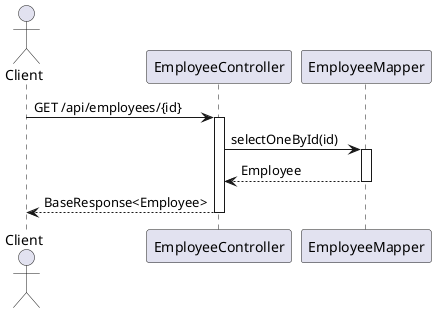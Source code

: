 @startuml
actor Client
participant EmployeeController
participant EmployeeMapper

Client -> EmployeeController: GET /api/employees/{id}
activate EmployeeController
EmployeeController -> EmployeeMapper: selectOneById(id)
activate EmployeeMapper
EmployeeMapper --> EmployeeController: Employee
deactivate EmployeeMapper
EmployeeController --> Client: BaseResponse<Employee>
deactivate EmployeeController
@enduml
